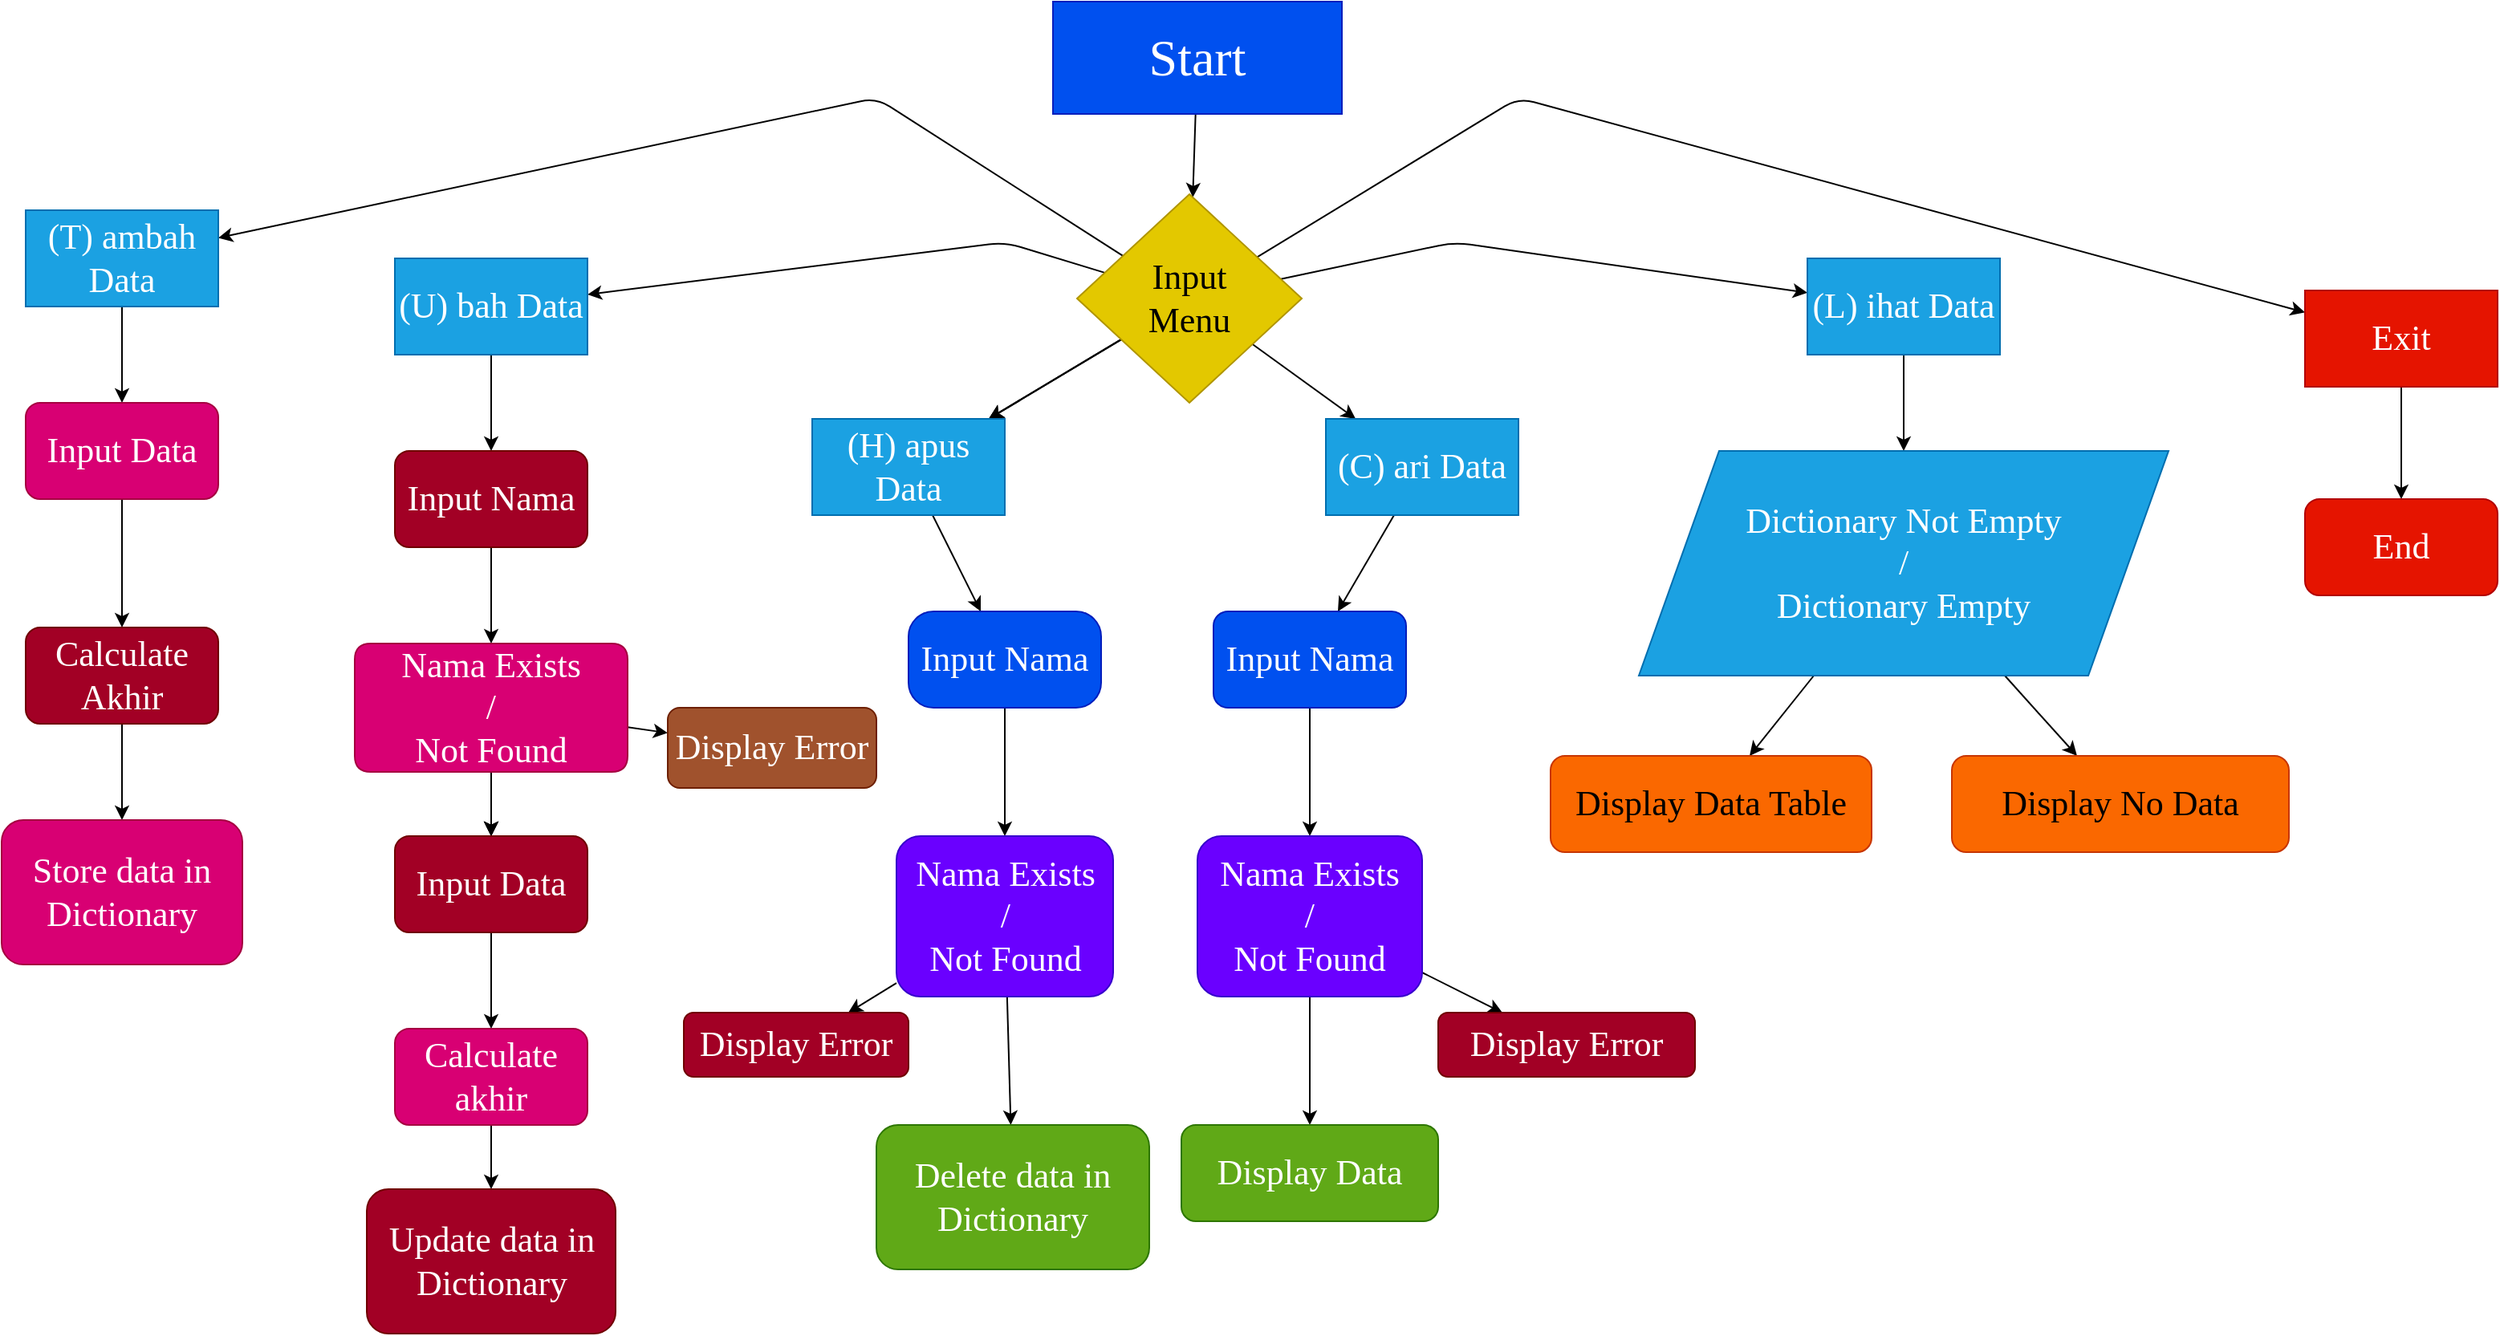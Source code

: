 <mxfile>
    <diagram id="xLfKkX5MmBfU5M6gmhwT" name="Page-1">
        <mxGraphModel dx="2237" dy="975" grid="1" gridSize="10" guides="1" tooltips="1" connect="1" arrows="1" fold="1" page="1" pageScale="1" pageWidth="850" pageHeight="1100" math="0" shadow="0">
            <root>
                <mxCell id="0"/>
                <mxCell id="1" parent="0"/>
                <mxCell id="8" value="" style="edgeStyle=none;html=1;fontFamily=Times New Roman;fontSize=22;" parent="1" source="3" target="4" edge="1">
                    <mxGeometry relative="1" as="geometry"/>
                </mxCell>
                <mxCell id="3" value="&lt;font style=&quot;font-size: 32px;&quot; face=&quot;Times New Roman&quot;&gt;Start&lt;/font&gt;" style="rounded=0;whiteSpace=wrap;html=1;fillColor=#0050ef;fontColor=#ffffff;strokeColor=#001DBC;" parent="1" vertex="1">
                    <mxGeometry x="350" y="20" width="180" height="70" as="geometry"/>
                </mxCell>
                <mxCell id="10" value="" style="edgeStyle=none;html=1;fontFamily=Times New Roman;fontSize=22;" parent="1" source="4" target="9" edge="1">
                    <mxGeometry relative="1" as="geometry">
                        <Array as="points">
                            <mxPoint x="240" y="80"/>
                        </Array>
                    </mxGeometry>
                </mxCell>
                <mxCell id="23" value="" style="edgeStyle=none;html=1;fontFamily=Times New Roman;fontSize=22;" parent="1" source="4" target="22" edge="1">
                    <mxGeometry relative="1" as="geometry">
                        <Array as="points">
                            <mxPoint x="320" y="170"/>
                        </Array>
                    </mxGeometry>
                </mxCell>
                <mxCell id="45" value="" style="edgeStyle=none;html=1;fontFamily=Times New Roman;fontSize=22;" parent="1" source="4" target="44" edge="1">
                    <mxGeometry relative="1" as="geometry"/>
                </mxCell>
                <mxCell id="491" value="" style="edgeStyle=none;html=1;fontFamily=Times New Roman;fontSize=22;" parent="1" source="4" target="490" edge="1">
                    <mxGeometry relative="1" as="geometry">
                        <Array as="points">
                            <mxPoint x="600" y="170"/>
                        </Array>
                    </mxGeometry>
                </mxCell>
                <mxCell id="492" value="" style="edgeStyle=none;html=1;fontFamily=Times New Roman;fontSize=22;" parent="1" source="4" target="44" edge="1">
                    <mxGeometry relative="1" as="geometry"/>
                </mxCell>
                <mxCell id="493" value="" style="edgeStyle=none;html=1;fontFamily=Times New Roman;fontSize=22;" parent="1" source="4" target="44" edge="1">
                    <mxGeometry relative="1" as="geometry"/>
                </mxCell>
                <mxCell id="495" value="" style="edgeStyle=none;html=1;fontFamily=Times New Roman;fontSize=22;" parent="1" source="4" target="494" edge="1">
                    <mxGeometry relative="1" as="geometry"/>
                </mxCell>
                <mxCell id="516" value="" style="edgeStyle=none;html=1;fontFamily=Times New Roman;fontSize=22;" parent="1" source="4" target="515" edge="1">
                    <mxGeometry relative="1" as="geometry">
                        <Array as="points">
                            <mxPoint x="640" y="80"/>
                        </Array>
                    </mxGeometry>
                </mxCell>
                <mxCell id="4" value="Input&lt;br&gt;Menu" style="rhombus;whiteSpace=wrap;html=1;fontFamily=Times New Roman;fontSize=22;fillColor=#e3c800;fontColor=#000000;strokeColor=#B09500;" parent="1" vertex="1">
                    <mxGeometry x="365" y="140" width="140" height="130" as="geometry"/>
                </mxCell>
                <mxCell id="14" value="" style="edgeStyle=none;html=1;fontFamily=Times New Roman;fontSize=22;" parent="1" source="9" target="13" edge="1">
                    <mxGeometry relative="1" as="geometry"/>
                </mxCell>
                <mxCell id="9" value="(T) ambah Data" style="whiteSpace=wrap;html=1;fontSize=22;fontFamily=Times New Roman;fillColor=#1ba1e2;fontColor=#ffffff;strokeColor=#006EAF;" parent="1" vertex="1">
                    <mxGeometry x="-290" y="150" width="120" height="60" as="geometry"/>
                </mxCell>
                <mxCell id="16" value="" style="edgeStyle=none;html=1;fontFamily=Times New Roman;fontSize=22;" parent="1" source="13" target="15" edge="1">
                    <mxGeometry relative="1" as="geometry"/>
                </mxCell>
                <mxCell id="13" value="Input Data" style="rounded=1;whiteSpace=wrap;html=1;fontSize=22;fontFamily=Times New Roman;fillColor=#d80073;fontColor=#ffffff;strokeColor=#A50040;" parent="1" vertex="1">
                    <mxGeometry x="-290" y="270" width="120" height="60" as="geometry"/>
                </mxCell>
                <mxCell id="18" value="" style="edgeStyle=none;html=1;fontFamily=Times New Roman;fontSize=22;" parent="1" source="15" target="17" edge="1">
                    <mxGeometry relative="1" as="geometry"/>
                </mxCell>
                <mxCell id="15" value="Calculate Akhir" style="rounded=1;whiteSpace=wrap;html=1;fontSize=22;fontFamily=Times New Roman;fillColor=#a20025;fontColor=#ffffff;strokeColor=#6F0000;" parent="1" vertex="1">
                    <mxGeometry x="-290" y="410" width="120" height="60" as="geometry"/>
                </mxCell>
                <mxCell id="17" value="Store data in Dictionary" style="rounded=1;whiteSpace=wrap;html=1;fontSize=22;fontFamily=Times New Roman;fillColor=#d80073;fontColor=#ffffff;strokeColor=#A50040;" parent="1" vertex="1">
                    <mxGeometry x="-305" y="530" width="150" height="90" as="geometry"/>
                </mxCell>
                <mxCell id="27" value="" style="edgeStyle=none;html=1;fontFamily=Times New Roman;fontSize=22;" parent="1" source="22" target="26" edge="1">
                    <mxGeometry relative="1" as="geometry"/>
                </mxCell>
                <mxCell id="22" value="(U) bah Data" style="whiteSpace=wrap;html=1;fontSize=22;fontFamily=Times New Roman;fillColor=#1ba1e2;fontColor=#ffffff;strokeColor=#006EAF;" parent="1" vertex="1">
                    <mxGeometry x="-60" y="180" width="120" height="60" as="geometry"/>
                </mxCell>
                <mxCell id="29" value="" style="edgeStyle=none;html=1;fontFamily=Times New Roman;fontSize=22;" parent="1" source="26" target="28" edge="1">
                    <mxGeometry relative="1" as="geometry"/>
                </mxCell>
                <mxCell id="26" value="Input Nama" style="rounded=1;whiteSpace=wrap;html=1;fontSize=22;fontFamily=Times New Roman;fillColor=#a20025;fontColor=#ffffff;strokeColor=#6F0000;" parent="1" vertex="1">
                    <mxGeometry x="-60" y="300" width="120" height="60" as="geometry"/>
                </mxCell>
                <mxCell id="31" value="" style="edgeStyle=none;html=1;fontFamily=Times New Roman;fontSize=22;" parent="1" source="28" target="30" edge="1">
                    <mxGeometry relative="1" as="geometry"/>
                </mxCell>
                <mxCell id="32" value="" style="edgeStyle=none;html=1;fontFamily=Times New Roman;fontSize=22;" parent="1" source="28" target="30" edge="1">
                    <mxGeometry relative="1" as="geometry"/>
                </mxCell>
                <mxCell id="33" value="" style="edgeStyle=none;html=1;fontFamily=Times New Roman;fontSize=22;" parent="1" source="28" target="30" edge="1">
                    <mxGeometry relative="1" as="geometry"/>
                </mxCell>
                <mxCell id="34" value="" style="edgeStyle=none;html=1;fontFamily=Times New Roman;fontSize=22;" parent="1" source="28" target="30" edge="1">
                    <mxGeometry relative="1" as="geometry"/>
                </mxCell>
                <mxCell id="36" value="" style="edgeStyle=none;html=1;fontFamily=Times New Roman;fontSize=22;" parent="1" source="28" target="35" edge="1">
                    <mxGeometry relative="1" as="geometry"/>
                </mxCell>
                <mxCell id="28" value="Nama Exists&lt;br&gt;/&lt;br&gt;Not Found" style="shape=parallelogram;perimeter=parallelogramPerimeter;whiteSpace=wrap;html=1;fixedSize=1;fontSize=22;fontFamily=Times New Roman;rounded=1;size=-10;fillColor=#d80073;fontColor=#ffffff;strokeColor=#A50040;" parent="1" vertex="1">
                    <mxGeometry x="-85" y="420" width="170" height="80" as="geometry"/>
                </mxCell>
                <mxCell id="39" value="" style="edgeStyle=none;html=1;fontFamily=Times New Roman;fontSize=22;" parent="1" source="30" target="38" edge="1">
                    <mxGeometry relative="1" as="geometry"/>
                </mxCell>
                <mxCell id="30" value="Input Data" style="rounded=1;whiteSpace=wrap;html=1;fontSize=22;fontFamily=Times New Roman;fillColor=#a20025;fontColor=#ffffff;strokeColor=#6F0000;" parent="1" vertex="1">
                    <mxGeometry x="-60" y="540" width="120" height="60" as="geometry"/>
                </mxCell>
                <mxCell id="35" value="Display Error" style="rounded=1;whiteSpace=wrap;html=1;fontSize=22;fontFamily=Times New Roman;fillColor=#a0522d;fontColor=#ffffff;strokeColor=#6D1F00;" parent="1" vertex="1">
                    <mxGeometry x="110" y="460" width="130" height="50" as="geometry"/>
                </mxCell>
                <mxCell id="41" value="" style="edgeStyle=none;html=1;fontFamily=Times New Roman;fontSize=22;" parent="1" source="38" target="40" edge="1">
                    <mxGeometry relative="1" as="geometry"/>
                </mxCell>
                <mxCell id="38" value="Calculate akhir" style="rounded=1;whiteSpace=wrap;html=1;fontSize=22;fontFamily=Times New Roman;fillColor=#d80073;fontColor=#ffffff;strokeColor=#A50040;" parent="1" vertex="1">
                    <mxGeometry x="-60" y="660" width="120" height="60" as="geometry"/>
                </mxCell>
                <mxCell id="40" value="Update data in Dictionary" style="rounded=1;whiteSpace=wrap;html=1;fontSize=22;fontFamily=Times New Roman;fillColor=#a20025;fontColor=#ffffff;strokeColor=#6F0000;" parent="1" vertex="1">
                    <mxGeometry x="-77.5" y="760" width="155" height="90" as="geometry"/>
                </mxCell>
                <mxCell id="47" value="" style="edgeStyle=none;html=1;fontFamily=Times New Roman;fontSize=22;" parent="1" source="44" target="46" edge="1">
                    <mxGeometry relative="1" as="geometry"/>
                </mxCell>
                <mxCell id="44" value="(H) apus Data" style="whiteSpace=wrap;html=1;fontSize=22;fontFamily=Times New Roman;fillColor=#1ba1e2;fontColor=#ffffff;strokeColor=#006EAF;" parent="1" vertex="1">
                    <mxGeometry x="200" y="280" width="120" height="60" as="geometry"/>
                </mxCell>
                <mxCell id="484" value="" style="edgeStyle=none;html=1;fontFamily=Times New Roman;fontSize=22;" parent="1" source="46" target="483" edge="1">
                    <mxGeometry relative="1" as="geometry"/>
                </mxCell>
                <mxCell id="46" value="Input Nama" style="rounded=1;whiteSpace=wrap;html=1;fontSize=22;fontFamily=Times New Roman;fillColor=#0050ef;fontColor=#ffffff;strokeColor=#001DBC;arcSize=26;" parent="1" vertex="1">
                    <mxGeometry x="260" y="400" width="120" height="60" as="geometry"/>
                </mxCell>
                <mxCell id="487" value="" style="edgeStyle=none;html=1;fontFamily=Times New Roman;fontSize=22;" parent="1" source="483" target="486" edge="1">
                    <mxGeometry relative="1" as="geometry"/>
                </mxCell>
                <mxCell id="489" value="" style="edgeStyle=none;html=1;fontFamily=Times New Roman;fontSize=22;" parent="1" source="483" target="488" edge="1">
                    <mxGeometry relative="1" as="geometry"/>
                </mxCell>
                <mxCell id="483" value="Nama Exists&lt;br&gt;/&lt;br&gt;Not Found" style="rounded=1;whiteSpace=wrap;html=1;fontSize=22;fontFamily=Times New Roman;fillColor=#6a00ff;fontColor=#ffffff;strokeColor=#3700CC;" parent="1" vertex="1">
                    <mxGeometry x="252.5" y="540" width="135" height="100" as="geometry"/>
                </mxCell>
                <mxCell id="486" value="Display Error" style="rounded=1;whiteSpace=wrap;html=1;fontSize=22;fontFamily=Times New Roman;fillColor=#a20025;fontColor=#ffffff;strokeColor=#6F0000;" parent="1" vertex="1">
                    <mxGeometry x="120" y="650" width="140" height="40" as="geometry"/>
                </mxCell>
                <mxCell id="488" value="Delete data in Dictionary" style="rounded=1;whiteSpace=wrap;html=1;fontSize=22;fontFamily=Times New Roman;fillColor=#60a917;fontColor=#ffffff;strokeColor=#2D7600;" parent="1" vertex="1">
                    <mxGeometry x="240" y="720" width="170" height="90" as="geometry"/>
                </mxCell>
                <mxCell id="508" value="" style="edgeStyle=none;html=1;fontFamily=Times New Roman;fontSize=22;" parent="1" source="490" target="507" edge="1">
                    <mxGeometry relative="1" as="geometry"/>
                </mxCell>
                <mxCell id="490" value="(L) ihat Data" style="whiteSpace=wrap;html=1;fontSize=22;fontFamily=Times New Roman;fillColor=#1ba1e2;fontColor=#ffffff;strokeColor=#006EAF;" parent="1" vertex="1">
                    <mxGeometry x="820" y="180" width="120" height="60" as="geometry"/>
                </mxCell>
                <mxCell id="497" value="" style="edgeStyle=none;html=1;fontFamily=Times New Roman;fontSize=22;" parent="1" source="494" target="496" edge="1">
                    <mxGeometry relative="1" as="geometry"/>
                </mxCell>
                <mxCell id="494" value="(C) ari Data" style="whiteSpace=wrap;html=1;fontSize=22;fontFamily=Times New Roman;fillColor=#1ba1e2;fontColor=#ffffff;strokeColor=#006EAF;" parent="1" vertex="1">
                    <mxGeometry x="520" y="280" width="120" height="60" as="geometry"/>
                </mxCell>
                <mxCell id="499" value="" style="edgeStyle=none;html=1;fontFamily=Times New Roman;fontSize=22;" parent="1" source="496" target="498" edge="1">
                    <mxGeometry relative="1" as="geometry"/>
                </mxCell>
                <mxCell id="496" value="Input Nama" style="rounded=1;whiteSpace=wrap;html=1;fontSize=22;fontFamily=Times New Roman;fillColor=#0050ef;fontColor=#ffffff;strokeColor=#001DBC;" parent="1" vertex="1">
                    <mxGeometry x="450" y="400" width="120" height="60" as="geometry"/>
                </mxCell>
                <mxCell id="502" value="" style="edgeStyle=none;html=1;fontFamily=Times New Roman;fontSize=22;" parent="1" source="498" target="501" edge="1">
                    <mxGeometry relative="1" as="geometry"/>
                </mxCell>
                <mxCell id="504" value="" style="edgeStyle=none;html=1;fontFamily=Times New Roman;fontSize=22;" parent="1" source="498" target="503" edge="1">
                    <mxGeometry relative="1" as="geometry"/>
                </mxCell>
                <mxCell id="498" value="Nama Exists&lt;br&gt;/&lt;br&gt;Not Found" style="whiteSpace=wrap;html=1;fontSize=22;fontFamily=Times New Roman;rounded=1;fillColor=#6a00ff;fontColor=#ffffff;strokeColor=#3700CC;" parent="1" vertex="1">
                    <mxGeometry x="440" y="540" width="140" height="100" as="geometry"/>
                </mxCell>
                <mxCell id="501" value="Display Error" style="rounded=1;whiteSpace=wrap;html=1;fontSize=22;fontFamily=Times New Roman;fillColor=#a20025;fontColor=#ffffff;strokeColor=#6F0000;" parent="1" vertex="1">
                    <mxGeometry x="590" y="650" width="160" height="40" as="geometry"/>
                </mxCell>
                <mxCell id="503" value="Display Data" style="rounded=1;whiteSpace=wrap;html=1;fontSize=22;fontFamily=Times New Roman;fillColor=#60a917;fontColor=#ffffff;strokeColor=#2D7600;" parent="1" vertex="1">
                    <mxGeometry x="430" y="720" width="160" height="60" as="geometry"/>
                </mxCell>
                <mxCell id="510" value="" style="edgeStyle=none;html=1;fontFamily=Times New Roman;fontSize=22;" parent="1" source="507" target="509" edge="1">
                    <mxGeometry relative="1" as="geometry"/>
                </mxCell>
                <mxCell id="513" value="" style="edgeStyle=none;html=1;fontFamily=Times New Roman;fontSize=22;" parent="1" source="507" target="512" edge="1">
                    <mxGeometry relative="1" as="geometry"/>
                </mxCell>
                <mxCell id="507" value="Dictionary Not Empty&lt;br&gt;/&lt;br&gt;Dictionary Empty" style="shape=parallelogram;perimeter=parallelogramPerimeter;whiteSpace=wrap;html=1;fixedSize=1;fontSize=22;fontFamily=Times New Roman;size=50;fillColor=#1ba1e2;fontColor=#ffffff;strokeColor=#006EAF;" parent="1" vertex="1">
                    <mxGeometry x="715" y="300" width="330" height="140" as="geometry"/>
                </mxCell>
                <mxCell id="509" value="Display Data Table" style="rounded=1;whiteSpace=wrap;html=1;fontSize=22;fontFamily=Times New Roman;fillColor=#fa6800;fontColor=#000000;strokeColor=#C73500;" parent="1" vertex="1">
                    <mxGeometry x="660" y="490" width="200" height="60" as="geometry"/>
                </mxCell>
                <mxCell id="512" value="Display No Data" style="rounded=1;whiteSpace=wrap;html=1;fontSize=22;fontFamily=Times New Roman;fillColor=#fa6800;fontColor=#000000;strokeColor=#C73500;" parent="1" vertex="1">
                    <mxGeometry x="910" y="490" width="210" height="60" as="geometry"/>
                </mxCell>
                <mxCell id="518" value="" style="edgeStyle=none;html=1;fontFamily=Times New Roman;fontSize=22;" parent="1" source="515" target="517" edge="1">
                    <mxGeometry relative="1" as="geometry"/>
                </mxCell>
                <mxCell id="515" value="Exit" style="whiteSpace=wrap;html=1;fontSize=22;fontFamily=Times New Roman;fillColor=#e51400;fontColor=#ffffff;strokeColor=#B20000;" parent="1" vertex="1">
                    <mxGeometry x="1130" y="200" width="120" height="60" as="geometry"/>
                </mxCell>
                <mxCell id="517" value="End" style="rounded=1;whiteSpace=wrap;html=1;fontSize=22;fontFamily=Times New Roman;fillColor=#e51400;fontColor=#ffffff;strokeColor=#B20000;" parent="1" vertex="1">
                    <mxGeometry x="1130" y="330" width="120" height="60" as="geometry"/>
                </mxCell>
            </root>
        </mxGraphModel>
    </diagram>
</mxfile>